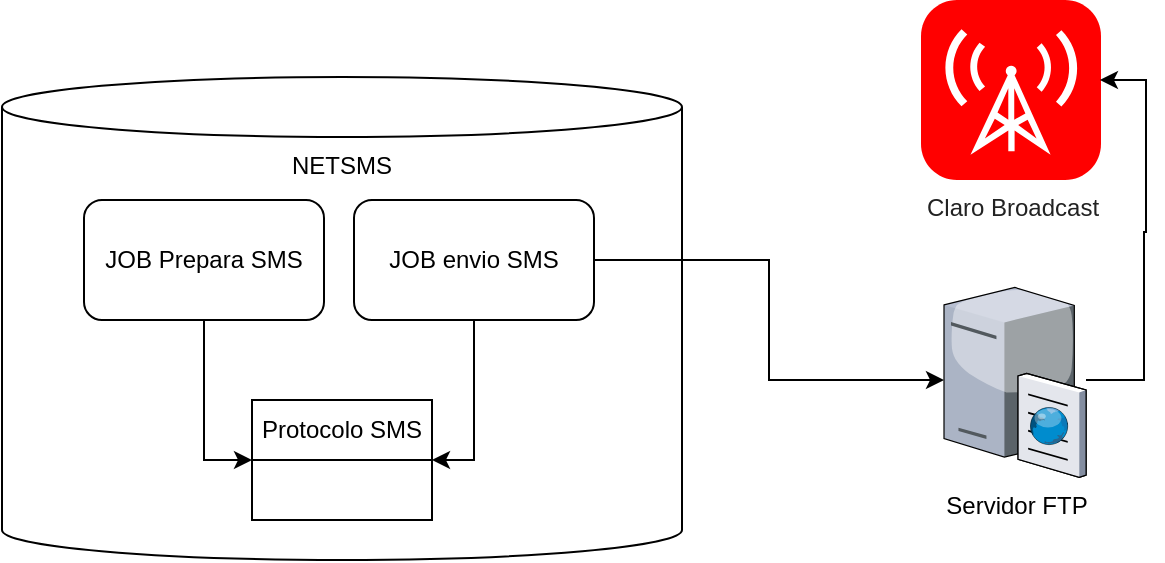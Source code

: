 <mxfile version="24.2.5" type="github">
  <diagram name="Página-1" id="2J26ts4s1bE-M6SoEJtU">
    <mxGraphModel dx="1050" dy="530" grid="1" gridSize="10" guides="1" tooltips="1" connect="1" arrows="1" fold="1" page="1" pageScale="1" pageWidth="827" pageHeight="1169" math="0" shadow="0">
      <root>
        <mxCell id="0" />
        <mxCell id="1" parent="0" />
        <mxCell id="SS-V3CAHCoVPXt7cMS1L-17" value="NETSMS" style="shape=cylinder3;whiteSpace=wrap;html=1;boundedLbl=1;backgroundOutline=1;size=15;verticalAlign=top;" vertex="1" parent="1">
          <mxGeometry x="199" y="98.5" width="340" height="241.5" as="geometry" />
        </mxCell>
        <mxCell id="SS-V3CAHCoVPXt7cMS1L-1" value="Protocolo SMS" style="swimlane;fontStyle=0;childLayout=stackLayout;horizontal=1;startSize=30;horizontalStack=0;resizeParent=1;resizeParentMax=0;resizeLast=0;collapsible=1;marginBottom=0;whiteSpace=wrap;html=1;" vertex="1" parent="1">
          <mxGeometry x="324" y="260" width="90" height="60" as="geometry" />
        </mxCell>
        <mxCell id="SS-V3CAHCoVPXt7cMS1L-5" value="Servidor FTP" style="verticalLabelPosition=bottom;sketch=0;aspect=fixed;html=1;verticalAlign=top;strokeColor=none;align=center;outlineConnect=0;shape=mxgraph.citrix.ftp_server;" vertex="1" parent="1">
          <mxGeometry x="670" y="201.5" width="71" height="97" as="geometry" />
        </mxCell>
        <mxCell id="SS-V3CAHCoVPXt7cMS1L-7" style="edgeStyle=orthogonalEdgeStyle;rounded=0;orthogonalLoop=1;jettySize=auto;html=1;" edge="1" parent="1" source="SS-V3CAHCoVPXt7cMS1L-6" target="SS-V3CAHCoVPXt7cMS1L-5">
          <mxGeometry relative="1" as="geometry" />
        </mxCell>
        <mxCell id="SS-V3CAHCoVPXt7cMS1L-16" style="edgeStyle=orthogonalEdgeStyle;rounded=0;orthogonalLoop=1;jettySize=auto;html=1;entryX=1;entryY=0.5;entryDx=0;entryDy=0;" edge="1" parent="1" source="SS-V3CAHCoVPXt7cMS1L-6" target="SS-V3CAHCoVPXt7cMS1L-1">
          <mxGeometry relative="1" as="geometry" />
        </mxCell>
        <mxCell id="SS-V3CAHCoVPXt7cMS1L-6" value="JOB envio SMS" style="rounded=1;whiteSpace=wrap;html=1;" vertex="1" parent="1">
          <mxGeometry x="375" y="160" width="120" height="60" as="geometry" />
        </mxCell>
        <mxCell id="SS-V3CAHCoVPXt7cMS1L-8" value="&lt;font style=&quot;font-size: 12px;&quot;&gt;Claro Broadcast&lt;/font&gt;" style="html=1;strokeWidth=1;shadow=0;dashed=0;shape=mxgraph.ios7.misc.broadcast;fillColor=#FF0000;strokeColor=none;buttonText=;strokeColor2=#222222;fontColor=#222222;fontSize=8;verticalLabelPosition=bottom;verticalAlign=top;align=center;sketch=0;" vertex="1" parent="1">
          <mxGeometry x="658.5" y="60" width="90" height="90" as="geometry" />
        </mxCell>
        <mxCell id="SS-V3CAHCoVPXt7cMS1L-12" style="edgeStyle=orthogonalEdgeStyle;rounded=0;orthogonalLoop=1;jettySize=auto;html=1;entryX=0.994;entryY=0.444;entryDx=0;entryDy=0;entryPerimeter=0;" edge="1" parent="1" source="SS-V3CAHCoVPXt7cMS1L-5" target="SS-V3CAHCoVPXt7cMS1L-8">
          <mxGeometry relative="1" as="geometry">
            <Array as="points">
              <mxPoint x="770" y="250" />
              <mxPoint x="770" y="176" />
              <mxPoint x="771" y="176" />
              <mxPoint x="771" y="100" />
            </Array>
          </mxGeometry>
        </mxCell>
        <mxCell id="SS-V3CAHCoVPXt7cMS1L-15" style="edgeStyle=orthogonalEdgeStyle;rounded=0;orthogonalLoop=1;jettySize=auto;html=1;entryX=0;entryY=0.5;entryDx=0;entryDy=0;" edge="1" parent="1" source="SS-V3CAHCoVPXt7cMS1L-14" target="SS-V3CAHCoVPXt7cMS1L-1">
          <mxGeometry relative="1" as="geometry" />
        </mxCell>
        <mxCell id="SS-V3CAHCoVPXt7cMS1L-14" value="JOB Prepara SMS" style="rounded=1;whiteSpace=wrap;html=1;" vertex="1" parent="1">
          <mxGeometry x="240" y="160" width="120" height="60" as="geometry" />
        </mxCell>
      </root>
    </mxGraphModel>
  </diagram>
</mxfile>
